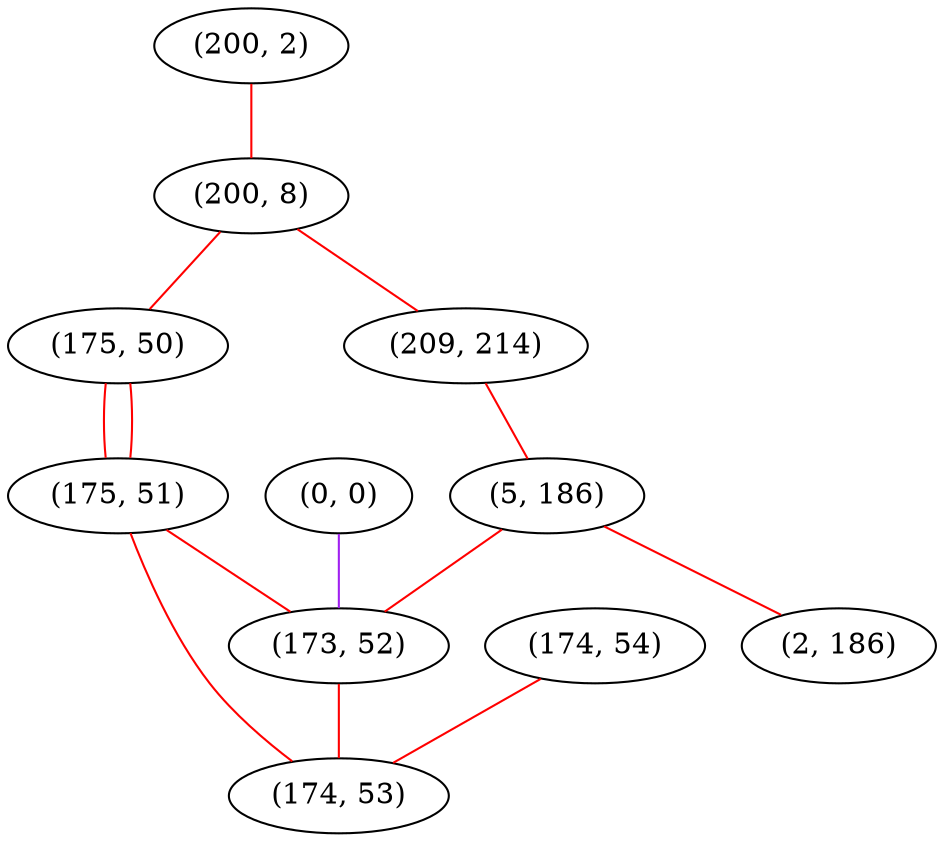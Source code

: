graph "" {
"(0, 0)";
"(200, 2)";
"(200, 8)";
"(209, 214)";
"(175, 50)";
"(175, 51)";
"(5, 186)";
"(173, 52)";
"(174, 54)";
"(174, 53)";
"(2, 186)";
"(0, 0)" -- "(173, 52)"  [color=purple, key=0, weight=4];
"(200, 2)" -- "(200, 8)"  [color=red, key=0, weight=1];
"(200, 8)" -- "(209, 214)"  [color=red, key=0, weight=1];
"(200, 8)" -- "(175, 50)"  [color=red, key=0, weight=1];
"(209, 214)" -- "(5, 186)"  [color=red, key=0, weight=1];
"(175, 50)" -- "(175, 51)"  [color=red, key=0, weight=1];
"(175, 50)" -- "(175, 51)"  [color=red, key=1, weight=1];
"(175, 51)" -- "(173, 52)"  [color=red, key=0, weight=1];
"(175, 51)" -- "(174, 53)"  [color=red, key=0, weight=1];
"(5, 186)" -- "(173, 52)"  [color=red, key=0, weight=1];
"(5, 186)" -- "(2, 186)"  [color=red, key=0, weight=1];
"(173, 52)" -- "(174, 53)"  [color=red, key=0, weight=1];
"(174, 54)" -- "(174, 53)"  [color=red, key=0, weight=1];
}
